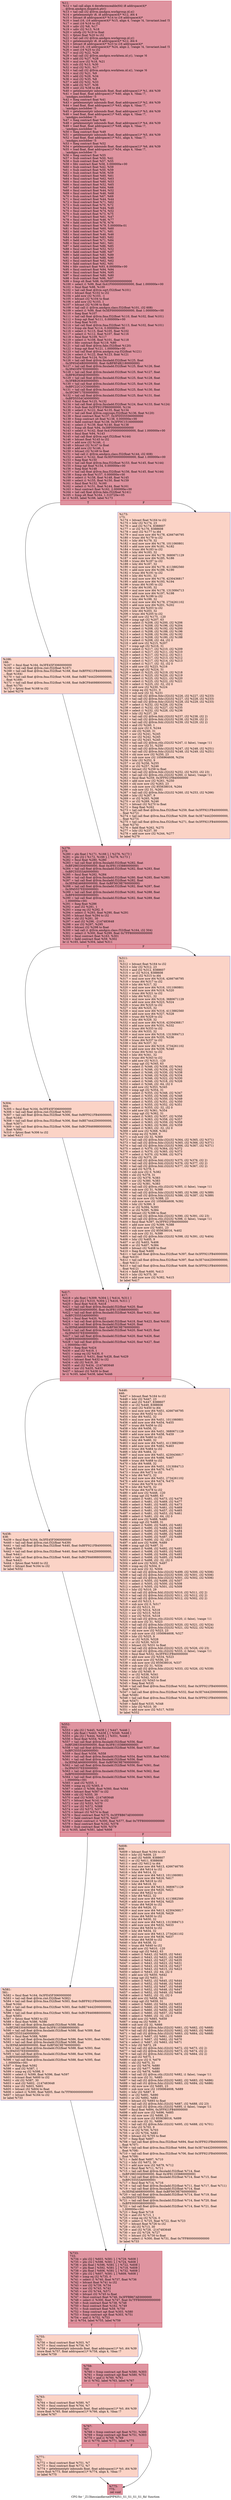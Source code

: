 digraph "CFG for '_Z13hessianKernelPfPKfS1_S1_S1_S1_S1_fiii' function" {
	label="CFG for '_Z13hessianKernelPfPKfS1_S1_S1_S1_S1_fiii' function";

	Node0x4f8d9d0 [shape=record,color="#b70d28ff", style=filled, fillcolor="#b70d2870",label="{%11:\l  %12 = tail call align 4 dereferenceable(64) i8 addrspace(4)*\l... @llvm.amdgcn.dispatch.ptr()\l  %13 = tail call i32 @llvm.amdgcn.workgroup.id.x()\l  %14 = getelementptr i8, i8 addrspace(4)* %12, i64 4\l  %15 = bitcast i8 addrspace(4)* %14 to i16 addrspace(4)*\l  %16 = load i16, i16 addrspace(4)* %15, align 4, !range !4, !invariant.load !5\l  %17 = zext i16 %16 to i32\l  %18 = udiv i32 %8, %17\l  %19 = udiv i32 %13, %18\l  %20 = uitofp i32 %19 to float\l  %21 = fptosi float %20 to i32\l  %22 = tail call i32 @llvm.amdgcn.workgroup.id.y()\l  %23 = getelementptr i8, i8 addrspace(4)* %12, i64 6\l  %24 = bitcast i8 addrspace(4)* %23 to i16 addrspace(4)*\l  %25 = load i16, i16 addrspace(4)* %24, align 2, !range !4, !invariant.load !5\l  %26 = zext i16 %25 to i32\l  %27 = mul i32 %22, %26\l  %28 = tail call i32 @llvm.amdgcn.workitem.id.y(), !range !6\l  %29 = add i32 %27, %28\l  %30 = mul nsw i32 %18, %21\l  %31 = sub i32 %13, %30\l  %32 = mul i32 %31, %17\l  %33 = tail call i32 @llvm.amdgcn.workitem.id.x(), !range !6\l  %34 = mul i32 %21, %9\l  %35 = add i32 %29, %34\l  %36 = mul i32 %35, %8\l  %37 = add i32 %32, %33\l  %38 = add i32 %37, %36\l  %39 = sext i32 %38 to i64\l  %40 = getelementptr inbounds float, float addrspace(1)* %1, i64 %39\l  %41 = load float, float addrspace(1)* %40, align 4, !tbaa !7,\l... !amdgpu.noclobber !5\l  %42 = fneg contract float %41\l  %43 = getelementptr inbounds float, float addrspace(1)* %2, i64 %39\l  %44 = load float, float addrspace(1)* %43, align 4, !tbaa !7,\l... !amdgpu.noclobber !5\l  %45 = getelementptr inbounds float, float addrspace(1)* %3, i64 %39\l  %46 = load float, float addrspace(1)* %45, align 4, !tbaa !7,\l... !amdgpu.noclobber !5\l  %47 = fneg contract float %46\l  %48 = getelementptr inbounds float, float addrspace(1)* %4, i64 %39\l  %49 = load float, float addrspace(1)* %48, align 4, !tbaa !7,\l... !amdgpu.noclobber !5\l  %50 = fneg contract float %49\l  %51 = getelementptr inbounds float, float addrspace(1)* %5, i64 %39\l  %52 = load float, float addrspace(1)* %51, align 4, !tbaa !7,\l... !amdgpu.noclobber !5\l  %53 = fneg contract float %52\l  %54 = getelementptr inbounds float, float addrspace(1)* %6, i64 %39\l  %55 = load float, float addrspace(1)* %54, align 4, !tbaa !7,\l... !amdgpu.noclobber !5\l  %56 = fneg contract float %55\l  %57 = fsub contract float %50, %41\l  %58 = fsub contract float %57, %55\l  %59 = fdiv contract float %58, 3.000000e+00\l  %60 = fsub contract float %42, %59\l  %61 = fsub contract float %50, %59\l  %62 = fsub contract float %56, %59\l  %63 = fmul contract float %60, %61\l  %64 = fmul contract float %62, %63\l  %65 = fmul contract float %60, %53\l  %66 = fmul contract float %52, %65\l  %67 = fadd contract float %64, %66\l  %68 = fmul contract float %44, %52\l  %69 = fmul contract float %46, %68\l  %70 = fsub contract float %67, %69\l  %71 = fmul contract float %44, %44\l  %72 = fmul contract float %71, %62\l  %73 = fsub contract float %70, %72\l  %74 = fmul contract float %44, %46\l  %75 = fmul contract float %74, %52\l  %76 = fsub contract float %73, %75\l  %77 = fmul contract float %61, %47\l  %78 = fmul contract float %46, %77\l  %79 = fadd contract float %78, %76\l  %80 = fmul contract float %79, 5.000000e-01\l  %81 = fmul contract float %60, %60\l  %82 = fadd contract float %71, %81\l  %83 = fmul contract float %46, %46\l  %84 = fadd contract float %83, %82\l  %85 = fadd contract float %71, %84\l  %86 = fmul contract float %61, %61\l  %87 = fadd contract float %86, %85\l  %88 = fmul contract float %52, %52\l  %89 = fadd contract float %88, %87\l  %90 = fadd contract float %83, %89\l  %91 = fadd contract float %88, %90\l  %92 = fmul contract float %62, %62\l  %93 = fadd contract float %92, %91\l  %94 = fdiv contract float %93, 6.000000e+00\l  %95 = fmul contract float %94, %94\l  %96 = fmul contract float %94, %95\l  %97 = fmul contract float %80, %80\l  %98 = fsub contract float %96, %97\l  %99 = fcmp olt float %98, 0x39F0000000000000\l  %100 = select i1 %99, float 0x41F0000000000000, float 1.000000e+00\l  %101 = fmul float %98, %100\l  %102 = tail call float @llvm.sqrt.f32(float %101)\l  %103 = bitcast float %102 to i32\l  %104 = add nsw i32 %103, -1\l  %105 = bitcast i32 %104 to float\l  %106 = add nsw i32 %103, 1\l  %107 = bitcast i32 %106 to float\l  %108 = tail call i1 @llvm.amdgcn.class.f32(float %101, i32 608)\l  %109 = select i1 %99, float 0x3EF0000000000000, float 1.000000e+00\l  %110 = fneg float %107\l  %111 = tail call float @llvm.fma.f32(float %110, float %102, float %101)\l  %112 = fcmp ogt float %111, 0.000000e+00\l  %113 = fneg float %105\l  %114 = tail call float @llvm.fma.f32(float %113, float %102, float %101)\l  %115 = fcmp ole float %114, 0.000000e+00\l  %116 = select i1 %115, float %105, float %102\l  %117 = select i1 %112, float %107, float %116\l  %118 = fmul float %109, %117\l  %119 = select i1 %108, float %101, float %118\l  %120 = fdiv contract float %119, %80\l  %121 = tail call float @llvm.fabs.f32(float %120)\l  %122 = fcmp ogt float %121, 1.000000e+00\l  %123 = tail call float @llvm.amdgcn.rcp.f32(float %121)\l  %124 = select i1 %122, float %123, float %121\l  %125 = fmul float %124, %124\l  %126 = tail call float @llvm.fmuladd.f32(float %125, float\l... 0x3F65A54B00000000, float 0xBF8F4B2180000000)\l  %127 = tail call float @llvm.fmuladd.f32(float %125, float %126, float\l... 0x3FA53F67E0000000)\l  %128 = tail call float @llvm.fmuladd.f32(float %125, float %127, float\l... 0xBFB2FA9AE0000000)\l  %129 = tail call float @llvm.fmuladd.f32(float %125, float %128, float\l... 0x3FBB263640000000)\l  %130 = tail call float @llvm.fmuladd.f32(float %125, float %129, float\l... 0xBFC22C1CC0000000)\l  %131 = tail call float @llvm.fmuladd.f32(float %125, float %130, float\l... 0x3FC99717E0000000)\l  %132 = tail call float @llvm.fmuladd.f32(float %125, float %131, float\l... 0xBFD5554C40000000)\l  %133 = fmul float %125, %132\l  %134 = tail call float @llvm.fmuladd.f32(float %124, float %133, float %124)\l  %135 = fsub float 0x3FF921FB60000000, %134\l  %136 = select i1 %122, float %135, float %134\l  %137 = tail call float @llvm.copysign.f32(float %136, float %120)\l  %138 = fmul contract float %137, 0x3FD5555560000000\l  %139 = fcmp contract olt float %138, 0.000000e+00\l  %140 = fadd contract float %138, 0x3FF0C15160000000\l  %141 = select i1 %139, float %140, float %138\l  %142 = fcmp olt float %94, 0x39F0000000000000\l  %143 = select i1 %142, float 0x41F0000000000000, float 1.000000e+00\l  %144 = fmul float %94, %143\l  %145 = tail call float @llvm.sqrt.f32(float %144)\l  %146 = bitcast float %145 to i32\l  %147 = add nsw i32 %146, -1\l  %148 = bitcast i32 %147 to float\l  %149 = add nsw i32 %146, 1\l  %150 = bitcast i32 %149 to float\l  %151 = tail call i1 @llvm.amdgcn.class.f32(float %144, i32 608)\l  %152 = select i1 %142, float 0x3EF0000000000000, float 1.000000e+00\l  %153 = fneg float %150\l  %154 = tail call float @llvm.fma.f32(float %153, float %145, float %144)\l  %155 = fcmp ogt float %154, 0.000000e+00\l  %156 = fneg float %148\l  %157 = tail call float @llvm.fma.f32(float %156, float %145, float %144)\l  %158 = fcmp ole float %157, 0.000000e+00\l  %159 = select i1 %158, float %148, float %145\l  %160 = select i1 %155, float %150, float %159\l  %161 = fmul float %152, %160\l  %162 = select i1 %151, float %144, float %161\l  %163 = fmul contract float %162, 2.000000e+00\l  %164 = tail call float @llvm.fabs.f32(float %141)\l  %165 = fcmp olt float %164, 1.310720e+05\l  br i1 %165, label %166, label %173\l|{<s0>T|<s1>F}}"];
	Node0x4f8d9d0:s0 -> Node0x4f99e10;
	Node0x4f8d9d0:s1 -> Node0x4f99ea0;
	Node0x4f99e10 [shape=record,color="#3d50c3ff", style=filled, fillcolor="#f59c7d70",label="{%166:\l166:                                              \l  %167 = fmul float %164, 0x3FE45F3060000000\l  %168 = tail call float @llvm.rint.f32(float %167)\l  %169 = tail call float @llvm.fma.f32(float %168, float 0xBFF921FB40000000,\l... float %164)\l  %170 = tail call float @llvm.fma.f32(float %168, float 0xBE74442D00000000,\l... float %169)\l  %171 = tail call float @llvm.fma.f32(float %168, float 0xBCF8469880000000,\l... float %170)\l  %172 = fptosi float %168 to i32\l  br label %279\l}"];
	Node0x4f99e10 -> Node0x4f9a720;
	Node0x4f99ea0 [shape=record,color="#3d50c3ff", style=filled, fillcolor="#f59c7d70",label="{%173:\l173:                                              \l  %174 = bitcast float %164 to i32\l  %175 = lshr i32 %174, 23\l  %176 = and i32 %174, 8388607\l  %177 = or i32 %176, 8388608\l  %178 = zext i32 %177 to i64\l  %179 = mul nuw nsw i64 %178, 4266746795\l  %180 = trunc i64 %179 to i32\l  %181 = lshr i64 %179, 32\l  %182 = mul nuw nsw i64 %178, 1011060801\l  %183 = add nuw nsw i64 %181, %182\l  %184 = trunc i64 %183 to i32\l  %185 = lshr i64 %183, 32\l  %186 = mul nuw nsw i64 %178, 3680671129\l  %187 = add nuw nsw i64 %185, %186\l  %188 = trunc i64 %187 to i32\l  %189 = lshr i64 %187, 32\l  %190 = mul nuw nsw i64 %178, 4113882560\l  %191 = add nuw nsw i64 %189, %190\l  %192 = trunc i64 %191 to i32\l  %193 = lshr i64 %191, 32\l  %194 = mul nuw nsw i64 %178, 4230436817\l  %195 = add nuw nsw i64 %193, %194\l  %196 = trunc i64 %195 to i32\l  %197 = lshr i64 %195, 32\l  %198 = mul nuw nsw i64 %178, 1313084713\l  %199 = add nuw nsw i64 %197, %198\l  %200 = trunc i64 %199 to i32\l  %201 = lshr i64 %199, 32\l  %202 = mul nuw nsw i64 %178, 2734261102\l  %203 = add nuw nsw i64 %201, %202\l  %204 = trunc i64 %203 to i32\l  %205 = lshr i64 %203, 32\l  %206 = trunc i64 %205 to i32\l  %207 = add nsw i32 %175, -120\l  %208 = icmp ugt i32 %207, 63\l  %209 = select i1 %208, i32 %200, i32 %206\l  %210 = select i1 %208, i32 %196, i32 %204\l  %211 = select i1 %208, i32 %192, i32 %200\l  %212 = select i1 %208, i32 %188, i32 %196\l  %213 = select i1 %208, i32 %184, i32 %192\l  %214 = select i1 %208, i32 %180, i32 %188\l  %215 = select i1 %208, i32 -64, i32 0\l  %216 = add nsw i32 %215, %207\l  %217 = icmp ugt i32 %216, 31\l  %218 = select i1 %217, i32 %210, i32 %209\l  %219 = select i1 %217, i32 %211, i32 %210\l  %220 = select i1 %217, i32 %212, i32 %211\l  %221 = select i1 %217, i32 %213, i32 %212\l  %222 = select i1 %217, i32 %214, i32 %213\l  %223 = select i1 %217, i32 -32, i32 0\l  %224 = add nsw i32 %223, %216\l  %225 = icmp ugt i32 %224, 31\l  %226 = select i1 %225, i32 %219, i32 %218\l  %227 = select i1 %225, i32 %220, i32 %219\l  %228 = select i1 %225, i32 %221, i32 %220\l  %229 = select i1 %225, i32 %222, i32 %221\l  %230 = select i1 %225, i32 -32, i32 0\l  %231 = add nsw i32 %230, %224\l  %232 = icmp eq i32 %231, 0\l  %233 = sub nsw i32 32, %231\l  %234 = tail call i32 @llvm.fshr.i32(i32 %226, i32 %227, i32 %233)\l  %235 = tail call i32 @llvm.fshr.i32(i32 %227, i32 %228, i32 %233)\l  %236 = tail call i32 @llvm.fshr.i32(i32 %228, i32 %229, i32 %233)\l  %237 = select i1 %232, i32 %226, i32 %234\l  %238 = select i1 %232, i32 %227, i32 %235\l  %239 = select i1 %232, i32 %228, i32 %236\l  %240 = lshr i32 %237, 29\l  %241 = tail call i32 @llvm.fshl.i32(i32 %237, i32 %238, i32 2)\l  %242 = tail call i32 @llvm.fshl.i32(i32 %238, i32 %239, i32 2)\l  %243 = tail call i32 @llvm.fshl.i32(i32 %239, i32 %229, i32 2)\l  %244 = and i32 %240, 1\l  %245 = sub nsw i32 0, %244\l  %246 = shl i32 %240, 31\l  %247 = xor i32 %241, %245\l  %248 = xor i32 %242, %245\l  %249 = xor i32 %243, %245\l  %250 = tail call i32 @llvm.ctlz.i32(i32 %247, i1 false), !range !11\l  %251 = sub nsw i32 31, %250\l  %252 = tail call i32 @llvm.fshr.i32(i32 %247, i32 %248, i32 %251)\l  %253 = tail call i32 @llvm.fshr.i32(i32 %248, i32 %249, i32 %251)\l  %254 = shl nuw nsw i32 %250, 23\l  %255 = sub nuw nsw i32 1056964608, %254\l  %256 = lshr i32 %252, 9\l  %257 = or i32 %256, %255\l  %258 = or i32 %257, %246\l  %259 = bitcast i32 %258 to float\l  %260 = tail call i32 @llvm.fshl.i32(i32 %252, i32 %253, i32 23)\l  %261 = tail call i32 @llvm.ctlz.i32(i32 %260, i1 false), !range !11\l  %262 = fmul float %259, 0x3FF921FB40000000\l  %263 = add nuw nsw i32 %261, %250\l  %264 = shl nuw nsw i32 %263, 23\l  %265 = sub nuw nsw i32 855638016, %264\l  %266 = sub nsw i32 31, %261\l  %267 = tail call i32 @llvm.fshr.i32(i32 %260, i32 %253, i32 %266)\l  %268 = lshr i32 %267, 9\l  %269 = or i32 %265, %268\l  %270 = or i32 %269, %246\l  %271 = bitcast i32 %270 to float\l  %272 = fneg float %262\l  %273 = tail call float @llvm.fma.f32(float %259, float 0x3FF921FB40000000,\l... float %272)\l  %274 = tail call float @llvm.fma.f32(float %259, float 0x3E74442D00000000,\l... float %273)\l  %275 = tail call float @llvm.fma.f32(float %271, float 0x3FF921FB40000000,\l... float %274)\l  %276 = fadd float %262, %275\l  %277 = lshr i32 %237, 30\l  %278 = add nuw nsw i32 %244, %277\l  br label %279\l}"];
	Node0x4f99ea0 -> Node0x4f9a720;
	Node0x4f9a720 [shape=record,color="#b70d28ff", style=filled, fillcolor="#b70d2870",label="{%279:\l279:                                              \l  %280 = phi float [ %171, %166 ], [ %276, %173 ]\l  %281 = phi i32 [ %172, %166 ], [ %278, %173 ]\l  %282 = fmul float %280, %280\l  %283 = tail call float @llvm.fmuladd.f32(float %282, float\l... 0xBF29833040000000, float 0x3F81103880000000)\l  %284 = tail call float @llvm.fmuladd.f32(float %282, float %283, float\l... 0xBFC55553A0000000)\l  %285 = fmul float %282, %284\l  %286 = tail call float @llvm.fmuladd.f32(float %280, float %285, float %280)\l  %287 = tail call float @llvm.fmuladd.f32(float %282, float\l... 0x3EFAEA6680000000, float 0xBF56C9E760000000)\l  %288 = tail call float @llvm.fmuladd.f32(float %282, float %287, float\l... 0x3FA5557EE0000000)\l  %289 = tail call float @llvm.fmuladd.f32(float %282, float %288, float\l... 0xBFE0000080000000)\l  %290 = tail call float @llvm.fmuladd.f32(float %282, float %289, float\l... 1.000000e+00)\l  %291 = fneg float %286\l  %292 = and i32 %281, 1\l  %293 = icmp eq i32 %292, 0\l  %294 = select i1 %293, float %290, float %291\l  %295 = bitcast float %294 to i32\l  %296 = shl i32 %281, 30\l  %297 = and i32 %296, -2147483648\l  %298 = xor i32 %297, %295\l  %299 = bitcast i32 %298 to float\l  %300 = tail call i1 @llvm.amdgcn.class.f32(float %164, i32 504)\l  %301 = select i1 %300, float %299, float 0x7FF8000000000000\l  %302 = fmul contract float %163, %301\l  %303 = fadd contract float %59, %302\l  br i1 %165, label %304, label %311\l|{<s0>T|<s1>F}}"];
	Node0x4f9a720:s0 -> Node0x4fa1a30;
	Node0x4f9a720:s1 -> Node0x4fa1ac0;
	Node0x4fa1a30 [shape=record,color="#3d50c3ff", style=filled, fillcolor="#f59c7d70",label="{%304:\l304:                                              \l  %305 = fmul float %164, 0x3FE45F3060000000\l  %306 = tail call float @llvm.rint.f32(float %305)\l  %307 = tail call float @llvm.fma.f32(float %306, float 0xBFF921FB40000000,\l... float %164)\l  %308 = tail call float @llvm.fma.f32(float %306, float 0xBE74442D00000000,\l... float %307)\l  %309 = tail call float @llvm.fma.f32(float %306, float 0xBCF8469880000000,\l... float %308)\l  %310 = fptosi float %306 to i32\l  br label %417\l}"];
	Node0x4fa1a30 -> Node0x4fa21b0;
	Node0x4fa1ac0 [shape=record,color="#3d50c3ff", style=filled, fillcolor="#f59c7d70",label="{%311:\l311:                                              \l  %312 = bitcast float %164 to i32\l  %313 = lshr i32 %312, 23\l  %314 = and i32 %312, 8388607\l  %315 = or i32 %314, 8388608\l  %316 = zext i32 %315 to i64\l  %317 = mul nuw nsw i64 %316, 4266746795\l  %318 = trunc i64 %317 to i32\l  %319 = lshr i64 %317, 32\l  %320 = mul nuw nsw i64 %316, 1011060801\l  %321 = add nuw nsw i64 %319, %320\l  %322 = trunc i64 %321 to i32\l  %323 = lshr i64 %321, 32\l  %324 = mul nuw nsw i64 %316, 3680671129\l  %325 = add nuw nsw i64 %323, %324\l  %326 = trunc i64 %325 to i32\l  %327 = lshr i64 %325, 32\l  %328 = mul nuw nsw i64 %316, 4113882560\l  %329 = add nuw nsw i64 %327, %328\l  %330 = trunc i64 %329 to i32\l  %331 = lshr i64 %329, 32\l  %332 = mul nuw nsw i64 %316, 4230436817\l  %333 = add nuw nsw i64 %331, %332\l  %334 = trunc i64 %333 to i32\l  %335 = lshr i64 %333, 32\l  %336 = mul nuw nsw i64 %316, 1313084713\l  %337 = add nuw nsw i64 %335, %336\l  %338 = trunc i64 %337 to i32\l  %339 = lshr i64 %337, 32\l  %340 = mul nuw nsw i64 %316, 2734261102\l  %341 = add nuw nsw i64 %339, %340\l  %342 = trunc i64 %341 to i32\l  %343 = lshr i64 %341, 32\l  %344 = trunc i64 %343 to i32\l  %345 = add nsw i32 %313, -120\l  %346 = icmp ugt i32 %345, 63\l  %347 = select i1 %346, i32 %338, i32 %344\l  %348 = select i1 %346, i32 %334, i32 %342\l  %349 = select i1 %346, i32 %330, i32 %338\l  %350 = select i1 %346, i32 %326, i32 %334\l  %351 = select i1 %346, i32 %322, i32 %330\l  %352 = select i1 %346, i32 %318, i32 %326\l  %353 = select i1 %346, i32 -64, i32 0\l  %354 = add nsw i32 %353, %345\l  %355 = icmp ugt i32 %354, 31\l  %356 = select i1 %355, i32 %348, i32 %347\l  %357 = select i1 %355, i32 %349, i32 %348\l  %358 = select i1 %355, i32 %350, i32 %349\l  %359 = select i1 %355, i32 %351, i32 %350\l  %360 = select i1 %355, i32 %352, i32 %351\l  %361 = select i1 %355, i32 -32, i32 0\l  %362 = add nsw i32 %361, %354\l  %363 = icmp ugt i32 %362, 31\l  %364 = select i1 %363, i32 %357, i32 %356\l  %365 = select i1 %363, i32 %358, i32 %357\l  %366 = select i1 %363, i32 %359, i32 %358\l  %367 = select i1 %363, i32 %360, i32 %359\l  %368 = select i1 %363, i32 -32, i32 0\l  %369 = add nsw i32 %368, %362\l  %370 = icmp eq i32 %369, 0\l  %371 = sub nsw i32 32, %369\l  %372 = tail call i32 @llvm.fshr.i32(i32 %364, i32 %365, i32 %371)\l  %373 = tail call i32 @llvm.fshr.i32(i32 %365, i32 %366, i32 %371)\l  %374 = tail call i32 @llvm.fshr.i32(i32 %366, i32 %367, i32 %371)\l  %375 = select i1 %370, i32 %364, i32 %372\l  %376 = select i1 %370, i32 %365, i32 %373\l  %377 = select i1 %370, i32 %366, i32 %374\l  %378 = lshr i32 %375, 29\l  %379 = tail call i32 @llvm.fshl.i32(i32 %375, i32 %376, i32 2)\l  %380 = tail call i32 @llvm.fshl.i32(i32 %376, i32 %377, i32 2)\l  %381 = tail call i32 @llvm.fshl.i32(i32 %377, i32 %367, i32 2)\l  %382 = and i32 %378, 1\l  %383 = sub nsw i32 0, %382\l  %384 = shl i32 %378, 31\l  %385 = xor i32 %379, %383\l  %386 = xor i32 %380, %383\l  %387 = xor i32 %381, %383\l  %388 = tail call i32 @llvm.ctlz.i32(i32 %385, i1 false), !range !11\l  %389 = sub nsw i32 31, %388\l  %390 = tail call i32 @llvm.fshr.i32(i32 %385, i32 %386, i32 %389)\l  %391 = tail call i32 @llvm.fshr.i32(i32 %386, i32 %387, i32 %389)\l  %392 = shl nuw nsw i32 %388, 23\l  %393 = sub nuw nsw i32 1056964608, %392\l  %394 = lshr i32 %390, 9\l  %395 = or i32 %394, %393\l  %396 = or i32 %395, %384\l  %397 = bitcast i32 %396 to float\l  %398 = tail call i32 @llvm.fshl.i32(i32 %390, i32 %391, i32 23)\l  %399 = tail call i32 @llvm.ctlz.i32(i32 %398, i1 false), !range !11\l  %400 = fmul float %397, 0x3FF921FB40000000\l  %401 = add nuw nsw i32 %399, %388\l  %402 = shl nuw nsw i32 %401, 23\l  %403 = sub nuw nsw i32 855638016, %402\l  %404 = sub nsw i32 31, %399\l  %405 = tail call i32 @llvm.fshr.i32(i32 %398, i32 %391, i32 %404)\l  %406 = lshr i32 %405, 9\l  %407 = or i32 %403, %406\l  %408 = or i32 %407, %384\l  %409 = bitcast i32 %408 to float\l  %410 = fneg float %400\l  %411 = tail call float @llvm.fma.f32(float %397, float 0x3FF921FB40000000,\l... float %410)\l  %412 = tail call float @llvm.fma.f32(float %397, float 0x3E74442D00000000,\l... float %411)\l  %413 = tail call float @llvm.fma.f32(float %409, float 0x3FF921FB40000000,\l... float %412)\l  %414 = fadd float %400, %413\l  %415 = lshr i32 %375, 30\l  %416 = add nuw nsw i32 %382, %415\l  br label %417\l}"];
	Node0x4fa1ac0 -> Node0x4fa21b0;
	Node0x4fa21b0 [shape=record,color="#b70d28ff", style=filled, fillcolor="#b70d2870",label="{%417:\l417:                                              \l  %418 = phi float [ %309, %304 ], [ %414, %311 ]\l  %419 = phi i32 [ %310, %304 ], [ %416, %311 ]\l  %420 = fmul float %418, %418\l  %421 = tail call float @llvm.fmuladd.f32(float %420, float\l... 0xBF29833040000000, float 0x3F81103880000000)\l  %422 = tail call float @llvm.fmuladd.f32(float %420, float %421, float\l... 0xBFC55553A0000000)\l  %423 = fmul float %420, %422\l  %424 = tail call float @llvm.fmuladd.f32(float %418, float %423, float %418)\l  %425 = tail call float @llvm.fmuladd.f32(float %420, float\l... 0x3EFAEA6680000000, float 0xBF56C9E760000000)\l  %426 = tail call float @llvm.fmuladd.f32(float %420, float %425, float\l... 0x3FA5557EE0000000)\l  %427 = tail call float @llvm.fmuladd.f32(float %420, float %426, float\l... 0xBFE0000080000000)\l  %428 = tail call float @llvm.fmuladd.f32(float %420, float %427, float\l... 1.000000e+00)\l  %429 = fneg float %424\l  %430 = and i32 %419, 1\l  %431 = icmp eq i32 %430, 0\l  %432 = select i1 %431, float %428, float %429\l  %433 = bitcast float %432 to i32\l  %434 = shl i32 %419, 30\l  %435 = and i32 %434, -2147483648\l  %436 = xor i32 %435, %433\l  %437 = bitcast i32 %436 to float\l  br i1 %165, label %438, label %446\l|{<s0>T|<s1>F}}"];
	Node0x4fa21b0:s0 -> Node0x4fa77b0;
	Node0x4fa21b0:s1 -> Node0x4fa7800;
	Node0x4fa77b0 [shape=record,color="#3d50c3ff", style=filled, fillcolor="#f59c7d70",label="{%438:\l438:                                              \l  %439 = fmul float %164, 0x3FE45F3060000000\l  %440 = tail call float @llvm.rint.f32(float %439)\l  %441 = tail call float @llvm.fma.f32(float %440, float 0xBFF921FB40000000,\l... float %164)\l  %442 = tail call float @llvm.fma.f32(float %440, float 0xBE74442D00000000,\l... float %441)\l  %443 = tail call float @llvm.fma.f32(float %440, float 0xBCF8469880000000,\l... float %442)\l  %444 = fptosi float %440 to i32\l  %445 = bitcast float %164 to i32\l  br label %552\l}"];
	Node0x4fa77b0 -> Node0x4fa7ef0;
	Node0x4fa7800 [shape=record,color="#3d50c3ff", style=filled, fillcolor="#f59c7d70",label="{%446:\l446:                                              \l  %447 = bitcast float %164 to i32\l  %448 = lshr i32 %447, 23\l  %449 = and i32 %447, 8388607\l  %450 = or i32 %449, 8388608\l  %451 = zext i32 %450 to i64\l  %452 = mul nuw nsw i64 %451, 4266746795\l  %453 = trunc i64 %452 to i32\l  %454 = lshr i64 %452, 32\l  %455 = mul nuw nsw i64 %451, 1011060801\l  %456 = add nuw nsw i64 %454, %455\l  %457 = trunc i64 %456 to i32\l  %458 = lshr i64 %456, 32\l  %459 = mul nuw nsw i64 %451, 3680671129\l  %460 = add nuw nsw i64 %458, %459\l  %461 = trunc i64 %460 to i32\l  %462 = lshr i64 %460, 32\l  %463 = mul nuw nsw i64 %451, 4113882560\l  %464 = add nuw nsw i64 %462, %463\l  %465 = trunc i64 %464 to i32\l  %466 = lshr i64 %464, 32\l  %467 = mul nuw nsw i64 %451, 4230436817\l  %468 = add nuw nsw i64 %466, %467\l  %469 = trunc i64 %468 to i32\l  %470 = lshr i64 %468, 32\l  %471 = mul nuw nsw i64 %451, 1313084713\l  %472 = add nuw nsw i64 %470, %471\l  %473 = trunc i64 %472 to i32\l  %474 = lshr i64 %472, 32\l  %475 = mul nuw nsw i64 %451, 2734261102\l  %476 = add nuw nsw i64 %474, %475\l  %477 = trunc i64 %476 to i32\l  %478 = lshr i64 %476, 32\l  %479 = trunc i64 %478 to i32\l  %480 = add nsw i32 %448, -120\l  %481 = icmp ugt i32 %480, 63\l  %482 = select i1 %481, i32 %473, i32 %479\l  %483 = select i1 %481, i32 %469, i32 %477\l  %484 = select i1 %481, i32 %465, i32 %473\l  %485 = select i1 %481, i32 %461, i32 %469\l  %486 = select i1 %481, i32 %457, i32 %465\l  %487 = select i1 %481, i32 %453, i32 %461\l  %488 = select i1 %481, i32 -64, i32 0\l  %489 = add nsw i32 %488, %480\l  %490 = icmp ugt i32 %489, 31\l  %491 = select i1 %490, i32 %483, i32 %482\l  %492 = select i1 %490, i32 %484, i32 %483\l  %493 = select i1 %490, i32 %485, i32 %484\l  %494 = select i1 %490, i32 %486, i32 %485\l  %495 = select i1 %490, i32 %487, i32 %486\l  %496 = select i1 %490, i32 -32, i32 0\l  %497 = add nsw i32 %496, %489\l  %498 = icmp ugt i32 %497, 31\l  %499 = select i1 %498, i32 %492, i32 %491\l  %500 = select i1 %498, i32 %493, i32 %492\l  %501 = select i1 %498, i32 %494, i32 %493\l  %502 = select i1 %498, i32 %495, i32 %494\l  %503 = select i1 %498, i32 -32, i32 0\l  %504 = add nsw i32 %503, %497\l  %505 = icmp eq i32 %504, 0\l  %506 = sub nsw i32 32, %504\l  %507 = tail call i32 @llvm.fshr.i32(i32 %499, i32 %500, i32 %506)\l  %508 = tail call i32 @llvm.fshr.i32(i32 %500, i32 %501, i32 %506)\l  %509 = tail call i32 @llvm.fshr.i32(i32 %501, i32 %502, i32 %506)\l  %510 = select i1 %505, i32 %499, i32 %507\l  %511 = select i1 %505, i32 %500, i32 %508\l  %512 = select i1 %505, i32 %501, i32 %509\l  %513 = lshr i32 %510, 29\l  %514 = tail call i32 @llvm.fshl.i32(i32 %510, i32 %511, i32 2)\l  %515 = tail call i32 @llvm.fshl.i32(i32 %511, i32 %512, i32 2)\l  %516 = tail call i32 @llvm.fshl.i32(i32 %512, i32 %502, i32 2)\l  %517 = and i32 %513, 1\l  %518 = sub nsw i32 0, %517\l  %519 = shl i32 %513, 31\l  %520 = xor i32 %514, %518\l  %521 = xor i32 %515, %518\l  %522 = xor i32 %516, %518\l  %523 = tail call i32 @llvm.ctlz.i32(i32 %520, i1 false), !range !11\l  %524 = sub nsw i32 31, %523\l  %525 = tail call i32 @llvm.fshr.i32(i32 %520, i32 %521, i32 %524)\l  %526 = tail call i32 @llvm.fshr.i32(i32 %521, i32 %522, i32 %524)\l  %527 = shl nuw nsw i32 %523, 23\l  %528 = sub nuw nsw i32 1056964608, %527\l  %529 = lshr i32 %525, 9\l  %530 = or i32 %529, %528\l  %531 = or i32 %530, %519\l  %532 = bitcast i32 %531 to float\l  %533 = tail call i32 @llvm.fshl.i32(i32 %525, i32 %526, i32 23)\l  %534 = tail call i32 @llvm.ctlz.i32(i32 %533, i1 false), !range !11\l  %535 = fmul float %532, 0x3FF921FB40000000\l  %536 = add nuw nsw i32 %534, %523\l  %537 = shl nuw nsw i32 %536, 23\l  %538 = sub nuw nsw i32 855638016, %537\l  %539 = sub nsw i32 31, %534\l  %540 = tail call i32 @llvm.fshr.i32(i32 %533, i32 %526, i32 %539)\l  %541 = lshr i32 %540, 9\l  %542 = or i32 %538, %541\l  %543 = or i32 %542, %519\l  %544 = bitcast i32 %543 to float\l  %545 = fneg float %535\l  %546 = tail call float @llvm.fma.f32(float %532, float 0x3FF921FB40000000,\l... float %545)\l  %547 = tail call float @llvm.fma.f32(float %532, float 0x3E74442D00000000,\l... float %546)\l  %548 = tail call float @llvm.fma.f32(float %544, float 0x3FF921FB40000000,\l... float %547)\l  %549 = fadd float %535, %548\l  %550 = lshr i32 %510, 30\l  %551 = add nuw nsw i32 %517, %550\l  br label %552\l}"];
	Node0x4fa7800 -> Node0x4fa7ef0;
	Node0x4fa7ef0 [shape=record,color="#b70d28ff", style=filled, fillcolor="#b70d2870",label="{%552:\l552:                                              \l  %553 = phi i32 [ %445, %438 ], [ %447, %446 ]\l  %554 = phi float [ %443, %438 ], [ %549, %446 ]\l  %555 = phi i32 [ %444, %438 ], [ %551, %446 ]\l  %556 = fmul float %554, %554\l  %557 = tail call float @llvm.fmuladd.f32(float %556, float\l... 0xBF29833040000000, float 0x3F81103880000000)\l  %558 = tail call float @llvm.fmuladd.f32(float %556, float %557, float\l... 0xBFC55553A0000000)\l  %559 = fmul float %556, %558\l  %560 = tail call float @llvm.fmuladd.f32(float %554, float %559, float %554)\l  %561 = tail call float @llvm.fmuladd.f32(float %556, float\l... 0x3EFAEA6680000000, float 0xBF56C9E760000000)\l  %562 = tail call float @llvm.fmuladd.f32(float %556, float %561, float\l... 0x3FA5557EE0000000)\l  %563 = tail call float @llvm.fmuladd.f32(float %556, float %562, float\l... 0xBFE0000080000000)\l  %564 = tail call float @llvm.fmuladd.f32(float %556, float %563, float\l... 1.000000e+00)\l  %565 = and i32 %555, 1\l  %566 = icmp eq i32 %565, 0\l  %567 = select i1 %566, float %560, float %564\l  %568 = bitcast float %567 to i32\l  %569 = shl i32 %555, 30\l  %570 = and i32 %569, -2147483648\l  %571 = bitcast float %141 to i32\l  %572 = xor i32 %553, %570\l  %573 = xor i32 %572, %568\l  %574 = xor i32 %573, %571\l  %575 = bitcast i32 %574 to float\l  %576 = fmul contract float %575, 0x3FFBB67AE0000000\l  %577 = fadd contract float %576, %437\l  %578 = select contract i1 %300, float %577, float 0x7FF8000000000000\l  %579 = fmul contract float %162, %578\l  %580 = fsub contract float %59, %579\l  br i1 %165, label %581, label %608\l|{<s0>T|<s1>F}}"];
	Node0x4fa7ef0:s0 -> Node0x4fae9d0;
	Node0x4fa7ef0:s1 -> Node0x4faea20;
	Node0x4fae9d0 [shape=record,color="#3d50c3ff", style=filled, fillcolor="#f59c7d70",label="{%581:\l581:                                              \l  %582 = fmul float %164, 0x3FE45F3060000000\l  %583 = tail call float @llvm.rint.f32(float %582)\l  %584 = tail call float @llvm.fma.f32(float %583, float 0xBFF921FB40000000,\l... float %164)\l  %585 = tail call float @llvm.fma.f32(float %583, float 0xBE74442D00000000,\l... float %584)\l  %586 = tail call float @llvm.fma.f32(float %583, float 0xBCF8469880000000,\l... float %585)\l  %587 = fptosi float %583 to i32\l  %588 = fmul float %586, %586\l  %589 = tail call float @llvm.fmuladd.f32(float %588, float\l... 0xBF29833040000000, float 0x3F81103880000000)\l  %590 = tail call float @llvm.fmuladd.f32(float %588, float %589, float\l... 0xBFC55553A0000000)\l  %591 = fmul float %588, %590\l  %592 = tail call float @llvm.fmuladd.f32(float %586, float %591, float %586)\l  %593 = tail call float @llvm.fmuladd.f32(float %588, float\l... 0x3EFAEA6680000000, float 0xBF56C9E760000000)\l  %594 = tail call float @llvm.fmuladd.f32(float %588, float %593, float\l... 0x3FA5557EE0000000)\l  %595 = tail call float @llvm.fmuladd.f32(float %588, float %594, float\l... 0xBFE0000080000000)\l  %596 = tail call float @llvm.fmuladd.f32(float %588, float %595, float\l... 1.000000e+00)\l  %597 = fneg float %592\l  %598 = and i32 %587, 1\l  %599 = icmp eq i32 %598, 0\l  %600 = select i1 %599, float %596, float %597\l  %601 = bitcast float %600 to i32\l  %602 = shl i32 %587, 30\l  %603 = and i32 %602, -2147483648\l  %604 = xor i32 %603, %601\l  %605 = bitcast i32 %604 to float\l  %606 = select i1 %300, float %605, float 0x7FF8000000000000\l  %607 = bitcast float %164 to i32\l  br label %733\l}"];
	Node0x4fae9d0 -> Node0x4fb0040;
	Node0x4faea20 [shape=record,color="#3d50c3ff", style=filled, fillcolor="#f59c7d70",label="{%608:\l608:                                              \l  %609 = bitcast float %164 to i32\l  %610 = lshr i32 %609, 23\l  %611 = and i32 %609, 8388607\l  %612 = or i32 %611, 8388608\l  %613 = zext i32 %612 to i64\l  %614 = mul nuw nsw i64 %613, 4266746795\l  %615 = trunc i64 %614 to i32\l  %616 = lshr i64 %614, 32\l  %617 = mul nuw nsw i64 %613, 1011060801\l  %618 = add nuw nsw i64 %616, %617\l  %619 = trunc i64 %618 to i32\l  %620 = lshr i64 %618, 32\l  %621 = mul nuw nsw i64 %613, 3680671129\l  %622 = add nuw nsw i64 %620, %621\l  %623 = trunc i64 %622 to i32\l  %624 = lshr i64 %622, 32\l  %625 = mul nuw nsw i64 %613, 4113882560\l  %626 = add nuw nsw i64 %624, %625\l  %627 = trunc i64 %626 to i32\l  %628 = lshr i64 %626, 32\l  %629 = mul nuw nsw i64 %613, 4230436817\l  %630 = add nuw nsw i64 %628, %629\l  %631 = trunc i64 %630 to i32\l  %632 = lshr i64 %630, 32\l  %633 = mul nuw nsw i64 %613, 1313084713\l  %634 = add nuw nsw i64 %632, %633\l  %635 = trunc i64 %634 to i32\l  %636 = lshr i64 %634, 32\l  %637 = mul nuw nsw i64 %613, 2734261102\l  %638 = add nuw nsw i64 %636, %637\l  %639 = trunc i64 %638 to i32\l  %640 = lshr i64 %638, 32\l  %641 = trunc i64 %640 to i32\l  %642 = add nsw i32 %610, -120\l  %643 = icmp ugt i32 %642, 63\l  %644 = select i1 %643, i32 %635, i32 %641\l  %645 = select i1 %643, i32 %631, i32 %639\l  %646 = select i1 %643, i32 %627, i32 %635\l  %647 = select i1 %643, i32 %623, i32 %631\l  %648 = select i1 %643, i32 %619, i32 %627\l  %649 = select i1 %643, i32 %615, i32 %623\l  %650 = select i1 %643, i32 -64, i32 0\l  %651 = add nsw i32 %650, %642\l  %652 = icmp ugt i32 %651, 31\l  %653 = select i1 %652, i32 %645, i32 %644\l  %654 = select i1 %652, i32 %646, i32 %645\l  %655 = select i1 %652, i32 %647, i32 %646\l  %656 = select i1 %652, i32 %648, i32 %647\l  %657 = select i1 %652, i32 %649, i32 %648\l  %658 = select i1 %652, i32 -32, i32 0\l  %659 = add nsw i32 %658, %651\l  %660 = icmp ugt i32 %659, 31\l  %661 = select i1 %660, i32 %654, i32 %653\l  %662 = select i1 %660, i32 %655, i32 %654\l  %663 = select i1 %660, i32 %656, i32 %655\l  %664 = select i1 %660, i32 %657, i32 %656\l  %665 = select i1 %660, i32 -32, i32 0\l  %666 = add nsw i32 %665, %659\l  %667 = icmp eq i32 %666, 0\l  %668 = sub nsw i32 32, %666\l  %669 = tail call i32 @llvm.fshr.i32(i32 %661, i32 %662, i32 %668)\l  %670 = tail call i32 @llvm.fshr.i32(i32 %662, i32 %663, i32 %668)\l  %671 = tail call i32 @llvm.fshr.i32(i32 %663, i32 %664, i32 %668)\l  %672 = select i1 %667, i32 %661, i32 %669\l  %673 = select i1 %667, i32 %662, i32 %670\l  %674 = select i1 %667, i32 %663, i32 %671\l  %675 = lshr i32 %672, 29\l  %676 = tail call i32 @llvm.fshl.i32(i32 %672, i32 %673, i32 2)\l  %677 = tail call i32 @llvm.fshl.i32(i32 %673, i32 %674, i32 2)\l  %678 = tail call i32 @llvm.fshl.i32(i32 %674, i32 %664, i32 2)\l  %679 = and i32 %675, 1\l  %680 = sub nsw i32 0, %679\l  %681 = shl i32 %675, 31\l  %682 = xor i32 %676, %680\l  %683 = xor i32 %677, %680\l  %684 = xor i32 %678, %680\l  %685 = tail call i32 @llvm.ctlz.i32(i32 %682, i1 false), !range !11\l  %686 = sub nsw i32 31, %685\l  %687 = tail call i32 @llvm.fshr.i32(i32 %682, i32 %683, i32 %686)\l  %688 = tail call i32 @llvm.fshr.i32(i32 %683, i32 %684, i32 %686)\l  %689 = shl nuw nsw i32 %685, 23\l  %690 = sub nuw nsw i32 1056964608, %689\l  %691 = lshr i32 %687, 9\l  %692 = or i32 %691, %690\l  %693 = or i32 %692, %681\l  %694 = bitcast i32 %693 to float\l  %695 = tail call i32 @llvm.fshl.i32(i32 %687, i32 %688, i32 23)\l  %696 = tail call i32 @llvm.ctlz.i32(i32 %695, i1 false), !range !11\l  %697 = fmul float %694, 0x3FF921FB40000000\l  %698 = add nuw nsw i32 %696, %685\l  %699 = shl nuw nsw i32 %698, 23\l  %700 = sub nuw nsw i32 855638016, %699\l  %701 = sub nsw i32 31, %696\l  %702 = tail call i32 @llvm.fshr.i32(i32 %695, i32 %688, i32 %701)\l  %703 = lshr i32 %702, 9\l  %704 = or i32 %700, %703\l  %705 = or i32 %704, %681\l  %706 = bitcast i32 %705 to float\l  %707 = fneg float %697\l  %708 = tail call float @llvm.fma.f32(float %694, float 0x3FF921FB40000000,\l... float %707)\l  %709 = tail call float @llvm.fma.f32(float %694, float 0x3E74442D00000000,\l... float %708)\l  %710 = tail call float @llvm.fma.f32(float %706, float 0x3FF921FB40000000,\l... float %709)\l  %711 = fadd float %697, %710\l  %712 = lshr i32 %672, 30\l  %713 = add nuw nsw i32 %679, %712\l  %714 = fmul float %711, %711\l  %715 = tail call float @llvm.fmuladd.f32(float %714, float\l... 0xBF29833040000000, float 0x3F81103880000000)\l  %716 = tail call float @llvm.fmuladd.f32(float %714, float %715, float\l... 0xBFC55553A0000000)\l  %717 = fmul float %714, %716\l  %718 = tail call float @llvm.fmuladd.f32(float %711, float %717, float %711)\l  %719 = tail call float @llvm.fmuladd.f32(float %714, float\l... 0x3EFAEA6680000000, float 0xBF56C9E760000000)\l  %720 = tail call float @llvm.fmuladd.f32(float %714, float %719, float\l... 0x3FA5557EE0000000)\l  %721 = tail call float @llvm.fmuladd.f32(float %714, float %720, float\l... 0xBFE0000080000000)\l  %722 = tail call float @llvm.fmuladd.f32(float %714, float %721, float\l... 1.000000e+00)\l  %723 = fneg float %718\l  %724 = and i32 %713, 1\l  %725 = icmp eq i32 %724, 0\l  %726 = select i1 %725, float %722, float %723\l  %727 = bitcast float %726 to i32\l  %728 = shl i32 %713, 30\l  %729 = and i32 %728, -2147483648\l  %730 = xor i32 %729, %727\l  %731 = bitcast i32 %730 to float\l  %732 = select i1 %300, float %731, float 0x7FF8000000000000\l  br label %733\l}"];
	Node0x4faea20 -> Node0x4fb0040;
	Node0x4fb0040 [shape=record,color="#b70d28ff", style=filled, fillcolor="#b70d2870",label="{%733:\l733:                                              \l  %734 = phi i32 [ %603, %581 ], [ %729, %608 ]\l  %735 = phi i32 [ %598, %581 ], [ %724, %608 ]\l  %736 = phi float [ %596, %581 ], [ %722, %608 ]\l  %737 = phi float [ %592, %581 ], [ %718, %608 ]\l  %738 = phi float [ %606, %581 ], [ %732, %608 ]\l  %739 = phi i32 [ %607, %581 ], [ %609, %608 ]\l  %740 = icmp eq i32 %735, 0\l  %741 = select i1 %740, float %737, float %736\l  %742 = bitcast float %741 to i32\l  %743 = xor i32 %739, %734\l  %744 = xor i32 %743, %742\l  %745 = xor i32 %744, %571\l  %746 = bitcast i32 %745 to float\l  %747 = fmul contract float %746, 0x3FFBB67AE0000000\l  %748 = select i1 %300, float %747, float 0x7FF8000000000000\l  %749 = fsub contract float %738, %748\l  %750 = fmul contract float %162, %749\l  %751 = fsub contract float %59, %750\l  %752 = fcmp contract ogt float %303, %580\l  %753 = fcmp contract ogt float %303, %751\l  %754 = and i1 %752, %753\l  br i1 %754, label %755, label %759\l|{<s0>T|<s1>F}}"];
	Node0x4fb0040:s0 -> Node0x4fb6220;
	Node0x4fb0040:s1 -> Node0x4fb6270;
	Node0x4fb6220 [shape=record,color="#3d50c3ff", style=filled, fillcolor="#f59c7d70",label="{%755:\l755:                                              \l  %756 = fmul contract float %303, %7\l  %757 = fmul contract float %756, %7\l  %758 = getelementptr inbounds float, float addrspace(1)* %0, i64 %39\l  store float %757, float addrspace(1)* %758, align 4, !tbaa !7\l  br label %759\l}"];
	Node0x4fb6220 -> Node0x4fb6270;
	Node0x4fb6270 [shape=record,color="#b70d28ff", style=filled, fillcolor="#b70d2870",label="{%759:\l759:                                              \l  %760 = fcmp contract ogt float %580, %303\l  %761 = fcmp contract ogt float %580, %751\l  %762 = and i1 %760, %761\l  br i1 %762, label %763, label %767\l|{<s0>T|<s1>F}}"];
	Node0x4fb6270:s0 -> Node0x4fb67e0;
	Node0x4fb6270:s1 -> Node0x4fb6830;
	Node0x4fb67e0 [shape=record,color="#3d50c3ff", style=filled, fillcolor="#f59c7d70",label="{%763:\l763:                                              \l  %764 = fmul contract float %580, %7\l  %765 = fmul contract float %764, %7\l  %766 = getelementptr inbounds float, float addrspace(1)* %0, i64 %39\l  store float %765, float addrspace(1)* %766, align 4, !tbaa !7\l  br label %767\l}"];
	Node0x4fb67e0 -> Node0x4fb6830;
	Node0x4fb6830 [shape=record,color="#b70d28ff", style=filled, fillcolor="#b70d2870",label="{%767:\l767:                                              \l  %768 = fcmp contract ogt float %751, %580\l  %769 = fcmp contract ogt float %751, %303\l  %770 = and i1 %768, %769\l  br i1 %770, label %771, label %775\l|{<s0>T|<s1>F}}"];
	Node0x4fb6830:s0 -> Node0x4fb6da0;
	Node0x4fb6830:s1 -> Node0x4fb6df0;
	Node0x4fb6da0 [shape=record,color="#3d50c3ff", style=filled, fillcolor="#f59c7d70",label="{%771:\l771:                                              \l  %772 = fmul contract float %751, %7\l  %773 = fmul contract float %772, %7\l  %774 = getelementptr inbounds float, float addrspace(1)* %0, i64 %39\l  store float %773, float addrspace(1)* %774, align 4, !tbaa !7\l  br label %775\l}"];
	Node0x4fb6da0 -> Node0x4fb6df0;
	Node0x4fb6df0 [shape=record,color="#b70d28ff", style=filled, fillcolor="#b70d2870",label="{%775:\l775:                                              \l  ret void\l}"];
}

